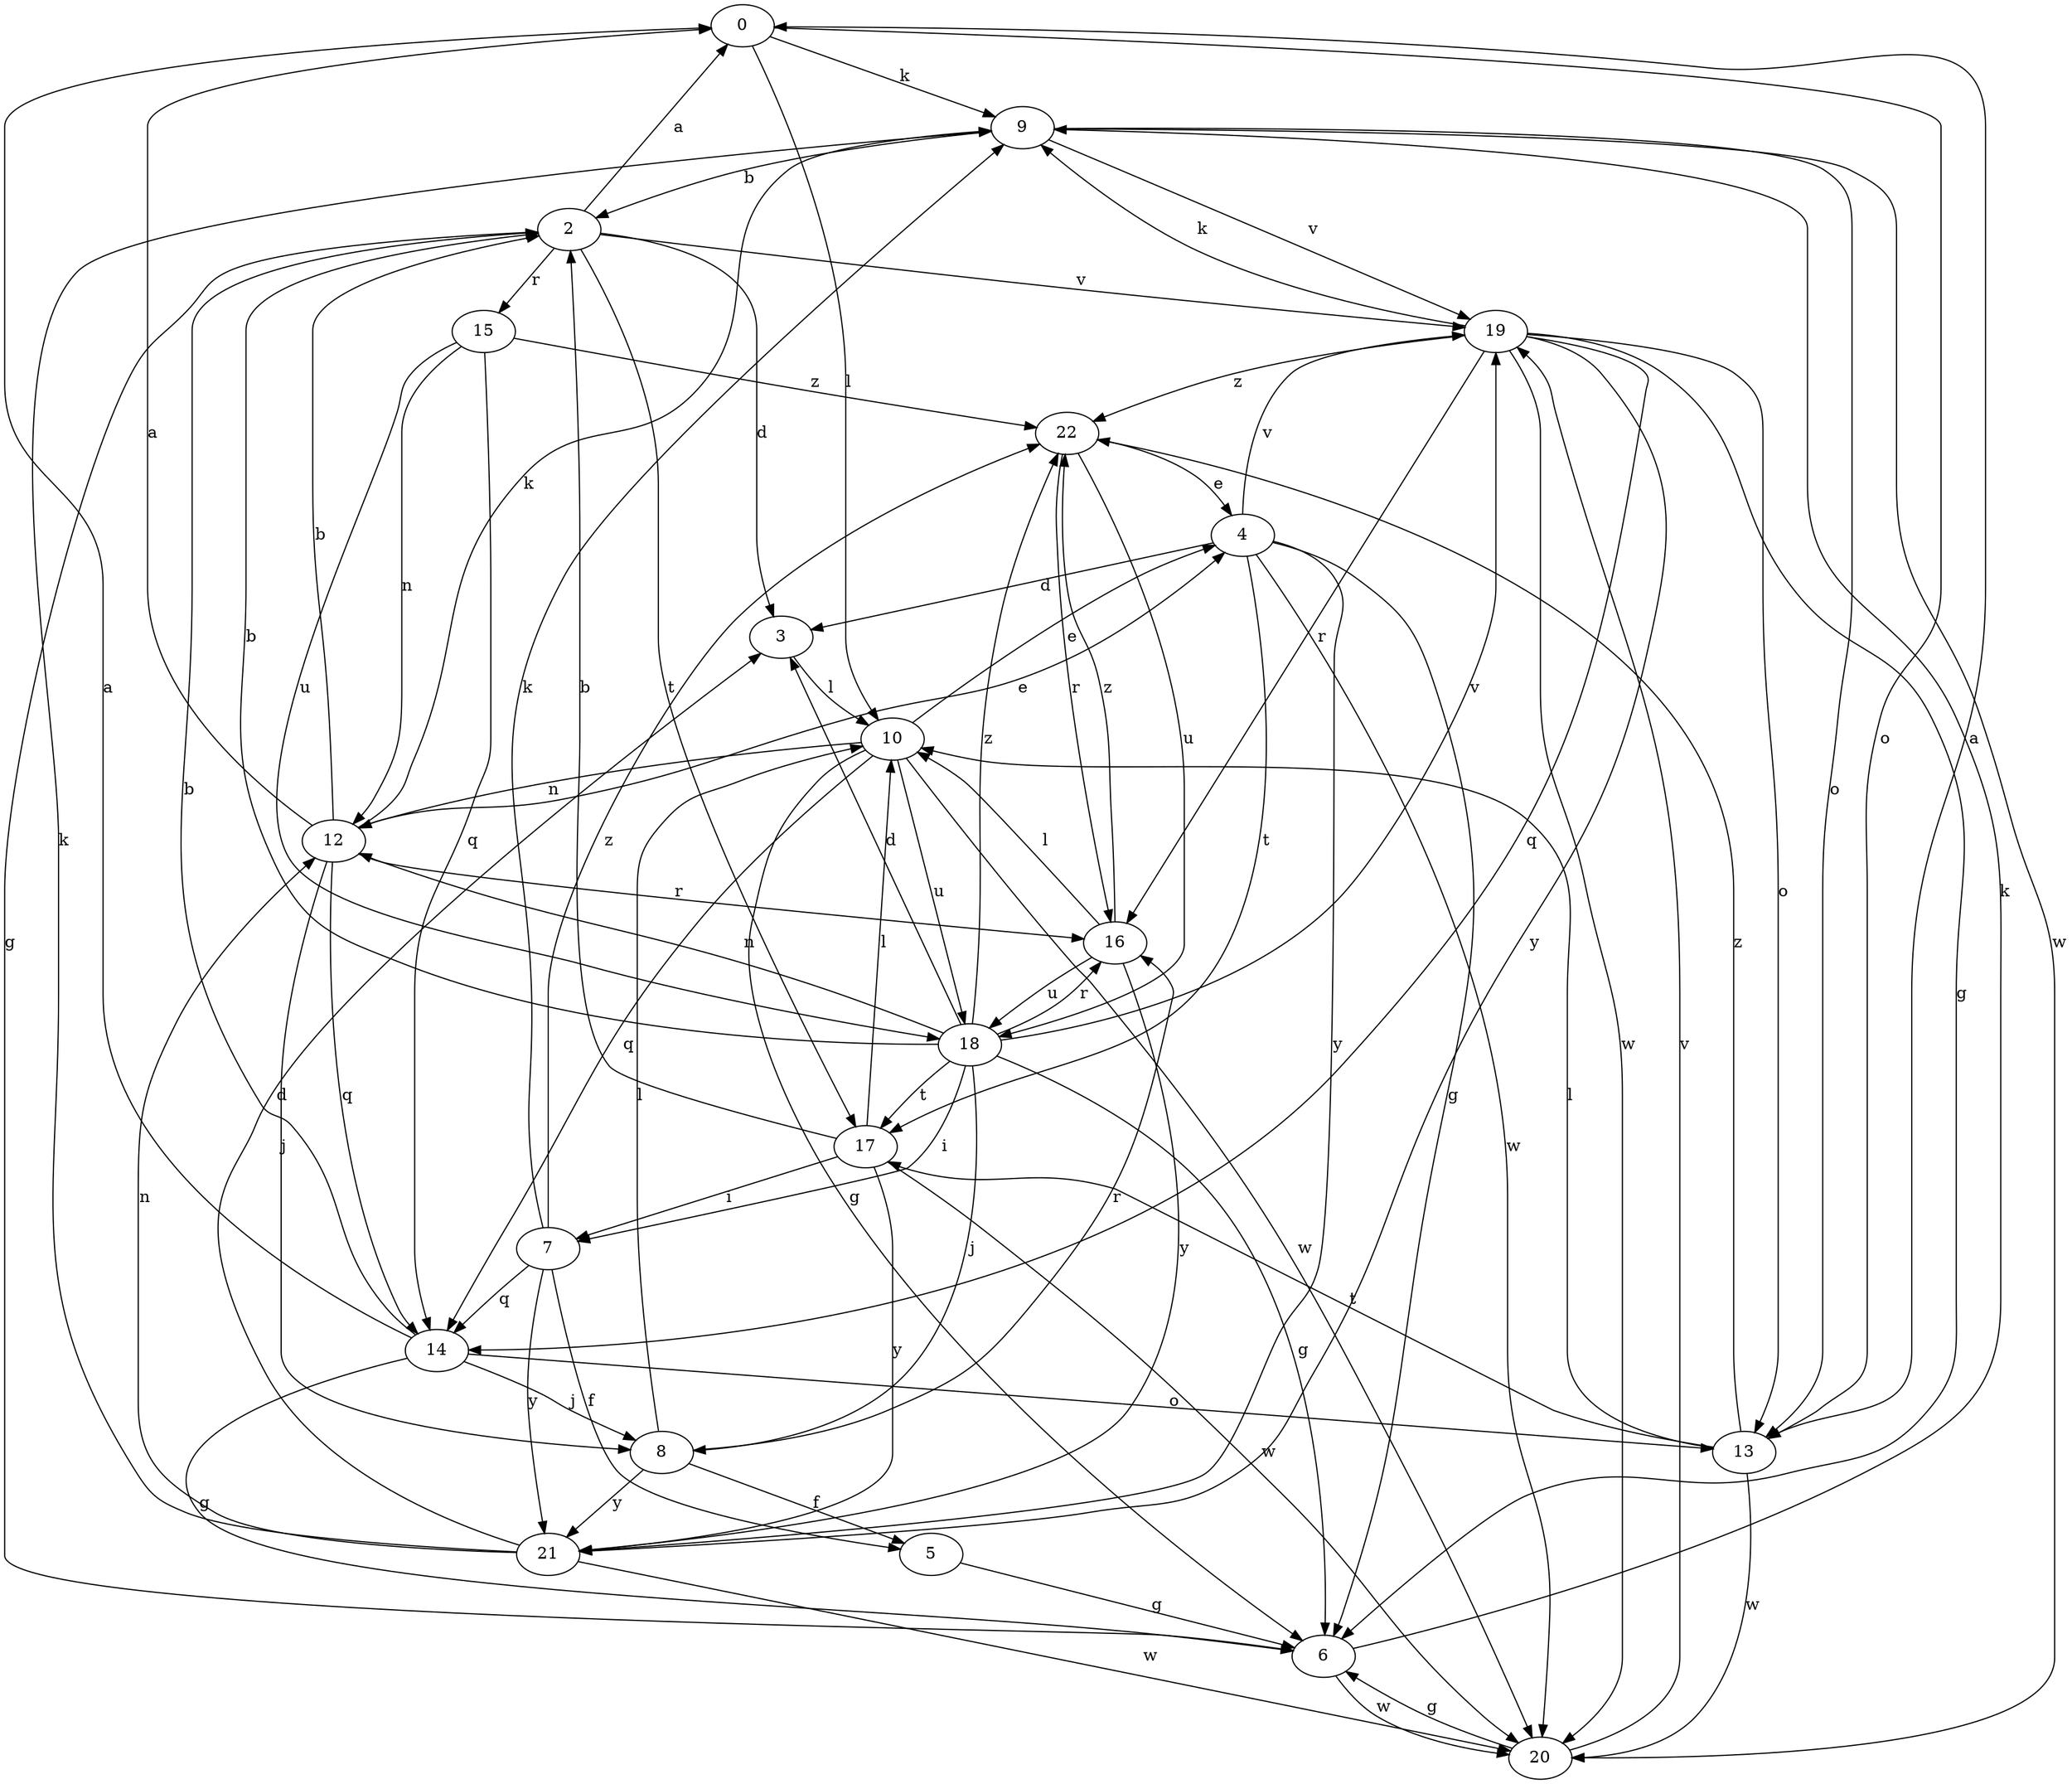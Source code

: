 strict digraph  {
0;
2;
3;
4;
5;
6;
7;
8;
9;
10;
12;
13;
14;
15;
16;
17;
18;
19;
20;
21;
22;
0 -> 9  [label=k];
0 -> 10  [label=l];
0 -> 13  [label=o];
2 -> 0  [label=a];
2 -> 3  [label=d];
2 -> 6  [label=g];
2 -> 15  [label=r];
2 -> 17  [label=t];
2 -> 19  [label=v];
3 -> 10  [label=l];
4 -> 3  [label=d];
4 -> 6  [label=g];
4 -> 17  [label=t];
4 -> 19  [label=v];
4 -> 20  [label=w];
4 -> 21  [label=y];
5 -> 6  [label=g];
6 -> 9  [label=k];
6 -> 20  [label=w];
7 -> 5  [label=f];
7 -> 9  [label=k];
7 -> 14  [label=q];
7 -> 21  [label=y];
7 -> 22  [label=z];
8 -> 5  [label=f];
8 -> 10  [label=l];
8 -> 16  [label=r];
8 -> 21  [label=y];
9 -> 2  [label=b];
9 -> 13  [label=o];
9 -> 19  [label=v];
9 -> 20  [label=w];
10 -> 4  [label=e];
10 -> 6  [label=g];
10 -> 12  [label=n];
10 -> 14  [label=q];
10 -> 18  [label=u];
10 -> 20  [label=w];
12 -> 0  [label=a];
12 -> 2  [label=b];
12 -> 4  [label=e];
12 -> 8  [label=j];
12 -> 9  [label=k];
12 -> 14  [label=q];
12 -> 16  [label=r];
13 -> 0  [label=a];
13 -> 10  [label=l];
13 -> 17  [label=t];
13 -> 20  [label=w];
13 -> 22  [label=z];
14 -> 0  [label=a];
14 -> 2  [label=b];
14 -> 6  [label=g];
14 -> 8  [label=j];
14 -> 13  [label=o];
15 -> 12  [label=n];
15 -> 14  [label=q];
15 -> 18  [label=u];
15 -> 22  [label=z];
16 -> 10  [label=l];
16 -> 18  [label=u];
16 -> 21  [label=y];
16 -> 22  [label=z];
17 -> 2  [label=b];
17 -> 7  [label=i];
17 -> 10  [label=l];
17 -> 20  [label=w];
17 -> 21  [label=y];
18 -> 2  [label=b];
18 -> 3  [label=d];
18 -> 6  [label=g];
18 -> 7  [label=i];
18 -> 8  [label=j];
18 -> 12  [label=n];
18 -> 16  [label=r];
18 -> 17  [label=t];
18 -> 19  [label=v];
18 -> 22  [label=z];
19 -> 6  [label=g];
19 -> 9  [label=k];
19 -> 13  [label=o];
19 -> 14  [label=q];
19 -> 16  [label=r];
19 -> 20  [label=w];
19 -> 21  [label=y];
19 -> 22  [label=z];
20 -> 6  [label=g];
20 -> 19  [label=v];
21 -> 3  [label=d];
21 -> 9  [label=k];
21 -> 12  [label=n];
21 -> 20  [label=w];
22 -> 4  [label=e];
22 -> 16  [label=r];
22 -> 18  [label=u];
}
